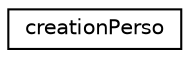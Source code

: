 digraph "Graphical Class Hierarchy"
{
  edge [fontname="Helvetica",fontsize="10",labelfontname="Helvetica",labelfontsize="10"];
  node [fontname="Helvetica",fontsize="10",shape=record];
  rankdir="LR";
  Node0 [label="creationPerso",height=0.2,width=0.4,color="black", fillcolor="white", style="filled",URL="$classcreation_perso.html",tooltip="permet au joueur de cree un personnage "];
}
